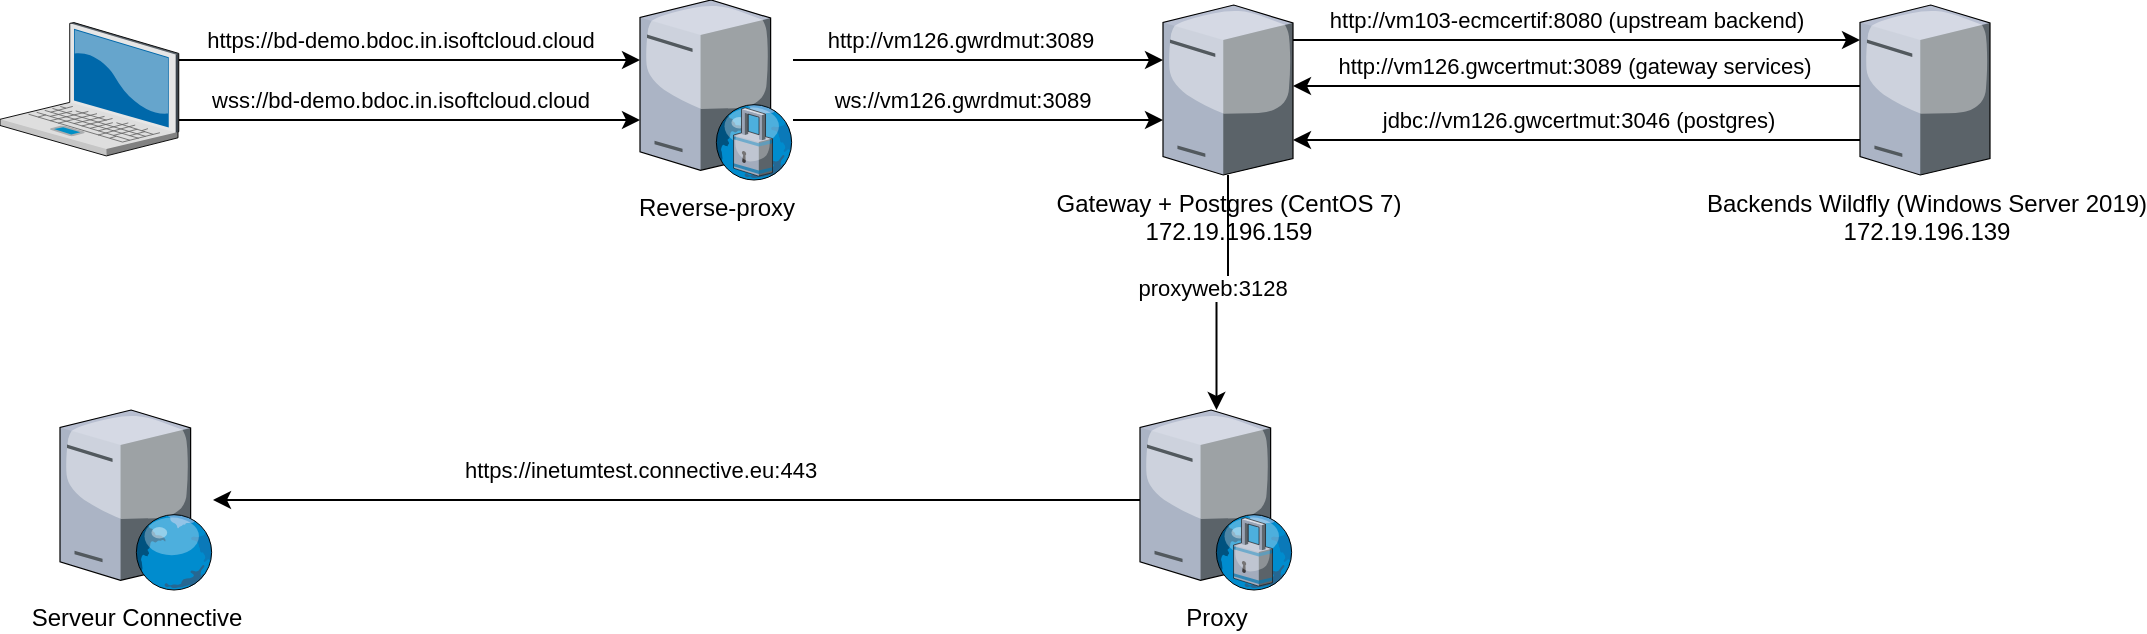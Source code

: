 <mxfile version="26.0.6">
  <diagram id="sUOf4Gd8ax7YT49pBz8j" name="Page-1">
    <mxGraphModel dx="5382" dy="2361" grid="1" gridSize="10" guides="1" tooltips="1" connect="1" arrows="1" fold="1" page="1" pageScale="1" pageWidth="827" pageHeight="1169" math="0" shadow="0">
      <root>
        <mxCell id="0" />
        <mxCell id="1" parent="0" />
        <mxCell id="c2JuiSGzClaPHqtkE72D-1" style="edgeStyle=orthogonalEdgeStyle;rounded=0;orthogonalLoop=1;jettySize=auto;html=1;" parent="1" source="c2JuiSGzClaPHqtkE72D-5" target="c2JuiSGzClaPHqtkE72D-9" edge="1">
          <mxGeometry relative="1" as="geometry">
            <Array as="points">
              <mxPoint x="-2830" y="-640" />
              <mxPoint x="-2830" y="-640" />
            </Array>
            <mxPoint x="-2840" y="-615" as="sourcePoint" />
          </mxGeometry>
        </mxCell>
        <mxCell id="c2JuiSGzClaPHqtkE72D-2" value="http://vm126.gwrdmut:3089" style="edgeLabel;html=1;align=center;verticalAlign=middle;resizable=0;points=[];" parent="c2JuiSGzClaPHqtkE72D-1" vertex="1" connectable="0">
          <mxGeometry x="-0.19" y="2" relative="1" as="geometry">
            <mxPoint x="8" y="-8" as="offset" />
          </mxGeometry>
        </mxCell>
        <mxCell id="c2JuiSGzClaPHqtkE72D-3" style="edgeStyle=orthogonalEdgeStyle;rounded=0;orthogonalLoop=1;jettySize=auto;html=1;" parent="1" source="c2JuiSGzClaPHqtkE72D-5" target="c2JuiSGzClaPHqtkE72D-9" edge="1">
          <mxGeometry relative="1" as="geometry">
            <Array as="points">
              <mxPoint x="-2730" y="-610" />
              <mxPoint x="-2730" y="-610" />
            </Array>
          </mxGeometry>
        </mxCell>
        <mxCell id="c2JuiSGzClaPHqtkE72D-4" value="ws://vm126.gwrdmut:3089" style="edgeLabel;html=1;align=center;verticalAlign=middle;resizable=0;points=[];" parent="c2JuiSGzClaPHqtkE72D-3" vertex="1" connectable="0">
          <mxGeometry x="-0.357" y="-1" relative="1" as="geometry">
            <mxPoint x="25" y="-11" as="offset" />
          </mxGeometry>
        </mxCell>
        <mxCell id="c2JuiSGzClaPHqtkE72D-5" value="Reverse-proxy" style="verticalLabelPosition=bottom;sketch=0;aspect=fixed;html=1;verticalAlign=top;strokeColor=none;align=center;outlineConnect=0;shape=mxgraph.citrix.proxy_server;" parent="1" vertex="1">
          <mxGeometry x="-2970" y="-670" width="76.5" height="90" as="geometry" />
        </mxCell>
        <mxCell id="c2JuiSGzClaPHqtkE72D-6" style="edgeStyle=orthogonalEdgeStyle;rounded=0;orthogonalLoop=1;jettySize=auto;html=1;" parent="1" source="c2JuiSGzClaPHqtkE72D-9" target="c2JuiSGzClaPHqtkE72D-12" edge="1">
          <mxGeometry relative="1" as="geometry" />
        </mxCell>
        <mxCell id="c2JuiSGzClaPHqtkE72D-7" value="proxyweb:3128" style="edgeLabel;html=1;align=center;verticalAlign=middle;resizable=0;points=[];" parent="c2JuiSGzClaPHqtkE72D-6" vertex="1" connectable="0">
          <mxGeometry x="0.161" y="-3" relative="1" as="geometry">
            <mxPoint y="-10" as="offset" />
          </mxGeometry>
        </mxCell>
        <mxCell id="c2JuiSGzClaPHqtkE72D-8" value="http://vm103-ecmcertif:8080 (upstream backend)" style="edgeStyle=orthogonalEdgeStyle;rounded=0;orthogonalLoop=1;jettySize=auto;html=1;" parent="1" source="c2JuiSGzClaPHqtkE72D-9" target="c2JuiSGzClaPHqtkE72D-23" edge="1">
          <mxGeometry x="-0.037" y="10" relative="1" as="geometry">
            <Array as="points">
              <mxPoint x="-2470" y="-650" />
              <mxPoint x="-2470" y="-650" />
            </Array>
            <mxPoint as="offset" />
          </mxGeometry>
        </mxCell>
        <mxCell id="c2JuiSGzClaPHqtkE72D-9" value="&lt;div&gt;Gateway + Postgres (CentOS 7)&lt;br&gt;&lt;/div&gt;&lt;div&gt;172.19.196.159&lt;br&gt;&lt;/div&gt;" style="verticalLabelPosition=bottom;sketch=0;aspect=fixed;html=1;verticalAlign=top;strokeColor=none;align=center;outlineConnect=0;shape=mxgraph.citrix.tower_server;" parent="1" vertex="1">
          <mxGeometry x="-2708.5" y="-667.5" width="65" height="85" as="geometry" />
        </mxCell>
        <mxCell id="c2JuiSGzClaPHqtkE72D-10" style="edgeStyle=orthogonalEdgeStyle;rounded=0;orthogonalLoop=1;jettySize=auto;html=1;" parent="1" source="c2JuiSGzClaPHqtkE72D-12" target="c2JuiSGzClaPHqtkE72D-13" edge="1">
          <mxGeometry relative="1" as="geometry" />
        </mxCell>
        <mxCell id="c2JuiSGzClaPHqtkE72D-11" value="https://inetumtest.connective.eu:443" style="edgeLabel;html=1;align=center;verticalAlign=middle;resizable=0;points=[];" parent="c2JuiSGzClaPHqtkE72D-10" vertex="1" connectable="0">
          <mxGeometry x="0.144" y="-2" relative="1" as="geometry">
            <mxPoint x="15" y="-13" as="offset" />
          </mxGeometry>
        </mxCell>
        <mxCell id="c2JuiSGzClaPHqtkE72D-12" value="Proxy" style="verticalLabelPosition=bottom;sketch=0;aspect=fixed;html=1;verticalAlign=top;strokeColor=none;align=center;outlineConnect=0;shape=mxgraph.citrix.proxy_server;" parent="1" vertex="1">
          <mxGeometry x="-2720" y="-465" width="76.5" height="90" as="geometry" />
        </mxCell>
        <mxCell id="c2JuiSGzClaPHqtkE72D-13" value="&lt;div&gt;Serveur Connective&lt;/div&gt;" style="verticalLabelPosition=bottom;sketch=0;aspect=fixed;html=1;verticalAlign=top;strokeColor=none;align=center;outlineConnect=0;shape=mxgraph.citrix.web_server;" parent="1" vertex="1">
          <mxGeometry x="-3260" y="-465" width="76.5" height="90" as="geometry" />
        </mxCell>
        <mxCell id="c2JuiSGzClaPHqtkE72D-14" style="edgeStyle=orthogonalEdgeStyle;rounded=0;orthogonalLoop=1;jettySize=auto;html=1;" parent="1" source="c2JuiSGzClaPHqtkE72D-18" target="c2JuiSGzClaPHqtkE72D-5" edge="1">
          <mxGeometry relative="1" as="geometry">
            <Array as="points">
              <mxPoint x="-3060" y="-640" />
              <mxPoint x="-3060" y="-640" />
            </Array>
          </mxGeometry>
        </mxCell>
        <mxCell id="c2JuiSGzClaPHqtkE72D-15" value="https://bd-demo.bdoc.in.isoftcloud.cloud" style="edgeLabel;html=1;align=center;verticalAlign=middle;resizable=0;points=[];" parent="c2JuiSGzClaPHqtkE72D-14" vertex="1" connectable="0">
          <mxGeometry x="0.124" y="2" relative="1" as="geometry">
            <mxPoint x="-19" y="-8" as="offset" />
          </mxGeometry>
        </mxCell>
        <mxCell id="c2JuiSGzClaPHqtkE72D-16" style="edgeStyle=orthogonalEdgeStyle;rounded=0;orthogonalLoop=1;jettySize=auto;html=1;" parent="1" source="c2JuiSGzClaPHqtkE72D-18" target="c2JuiSGzClaPHqtkE72D-5" edge="1">
          <mxGeometry relative="1" as="geometry">
            <Array as="points">
              <mxPoint x="-3170" y="-610" />
              <mxPoint x="-3170" y="-610" />
            </Array>
          </mxGeometry>
        </mxCell>
        <mxCell id="c2JuiSGzClaPHqtkE72D-17" value="&lt;div&gt;wss://bd-demo.bdoc.in.isoftcloud.cloud&lt;/div&gt;" style="edgeLabel;html=1;align=center;verticalAlign=middle;resizable=0;points=[];" parent="c2JuiSGzClaPHqtkE72D-16" vertex="1" connectable="0">
          <mxGeometry x="-0.214" y="-1" relative="1" as="geometry">
            <mxPoint x="20" y="-11" as="offset" />
          </mxGeometry>
        </mxCell>
        <mxCell id="c2JuiSGzClaPHqtkE72D-18" value="" style="verticalLabelPosition=bottom;sketch=0;aspect=fixed;html=1;verticalAlign=top;strokeColor=none;align=center;outlineConnect=0;shape=mxgraph.citrix.laptop_2;" parent="1" vertex="1">
          <mxGeometry x="-3290" y="-658.7" width="89.39" height="66.66" as="geometry" />
        </mxCell>
        <mxCell id="c2JuiSGzClaPHqtkE72D-19" style="edgeStyle=orthogonalEdgeStyle;rounded=0;orthogonalLoop=1;jettySize=auto;html=1;" parent="1" source="c2JuiSGzClaPHqtkE72D-23" target="c2JuiSGzClaPHqtkE72D-9" edge="1">
          <mxGeometry relative="1" as="geometry">
            <Array as="points">
              <mxPoint x="-2610" y="-600" />
              <mxPoint x="-2610" y="-600" />
            </Array>
          </mxGeometry>
        </mxCell>
        <mxCell id="c2JuiSGzClaPHqtkE72D-20" value="jdbc://vm126.gwcertmut:3046 (postgres)" style="edgeLabel;html=1;align=center;verticalAlign=middle;resizable=0;points=[];" parent="c2JuiSGzClaPHqtkE72D-19" vertex="1" connectable="0">
          <mxGeometry x="0.236" y="1" relative="1" as="geometry">
            <mxPoint x="34" y="-11" as="offset" />
          </mxGeometry>
        </mxCell>
        <mxCell id="c2JuiSGzClaPHqtkE72D-21" style="edgeStyle=orthogonalEdgeStyle;rounded=0;orthogonalLoop=1;jettySize=auto;html=1;" parent="1" source="c2JuiSGzClaPHqtkE72D-23" target="c2JuiSGzClaPHqtkE72D-9" edge="1">
          <mxGeometry relative="1" as="geometry">
            <Array as="points">
              <mxPoint x="-2620" y="-627" />
              <mxPoint x="-2620" y="-627" />
            </Array>
          </mxGeometry>
        </mxCell>
        <mxCell id="c2JuiSGzClaPHqtkE72D-22" value="http://vm126.gwcertmut:3089 (gateway services)" style="edgeLabel;html=1;align=center;verticalAlign=middle;resizable=0;points=[];" parent="c2JuiSGzClaPHqtkE72D-21" vertex="1" connectable="0">
          <mxGeometry x="0.38" y="1" relative="1" as="geometry">
            <mxPoint x="52" y="-11" as="offset" />
          </mxGeometry>
        </mxCell>
        <mxCell id="c2JuiSGzClaPHqtkE72D-23" value="&lt;div&gt;Backends Wildfly (Windows Server 2019)&lt;br&gt;&lt;/div&gt;&lt;div&gt;172.19.196.139&lt;/div&gt;&lt;div&gt;&lt;br&gt;&lt;/div&gt;" style="verticalLabelPosition=bottom;sketch=0;aspect=fixed;html=1;verticalAlign=top;strokeColor=none;align=center;outlineConnect=0;shape=mxgraph.citrix.tower_server;" parent="1" vertex="1">
          <mxGeometry x="-2360" y="-667.5" width="65" height="85" as="geometry" />
        </mxCell>
      </root>
    </mxGraphModel>
  </diagram>
</mxfile>
